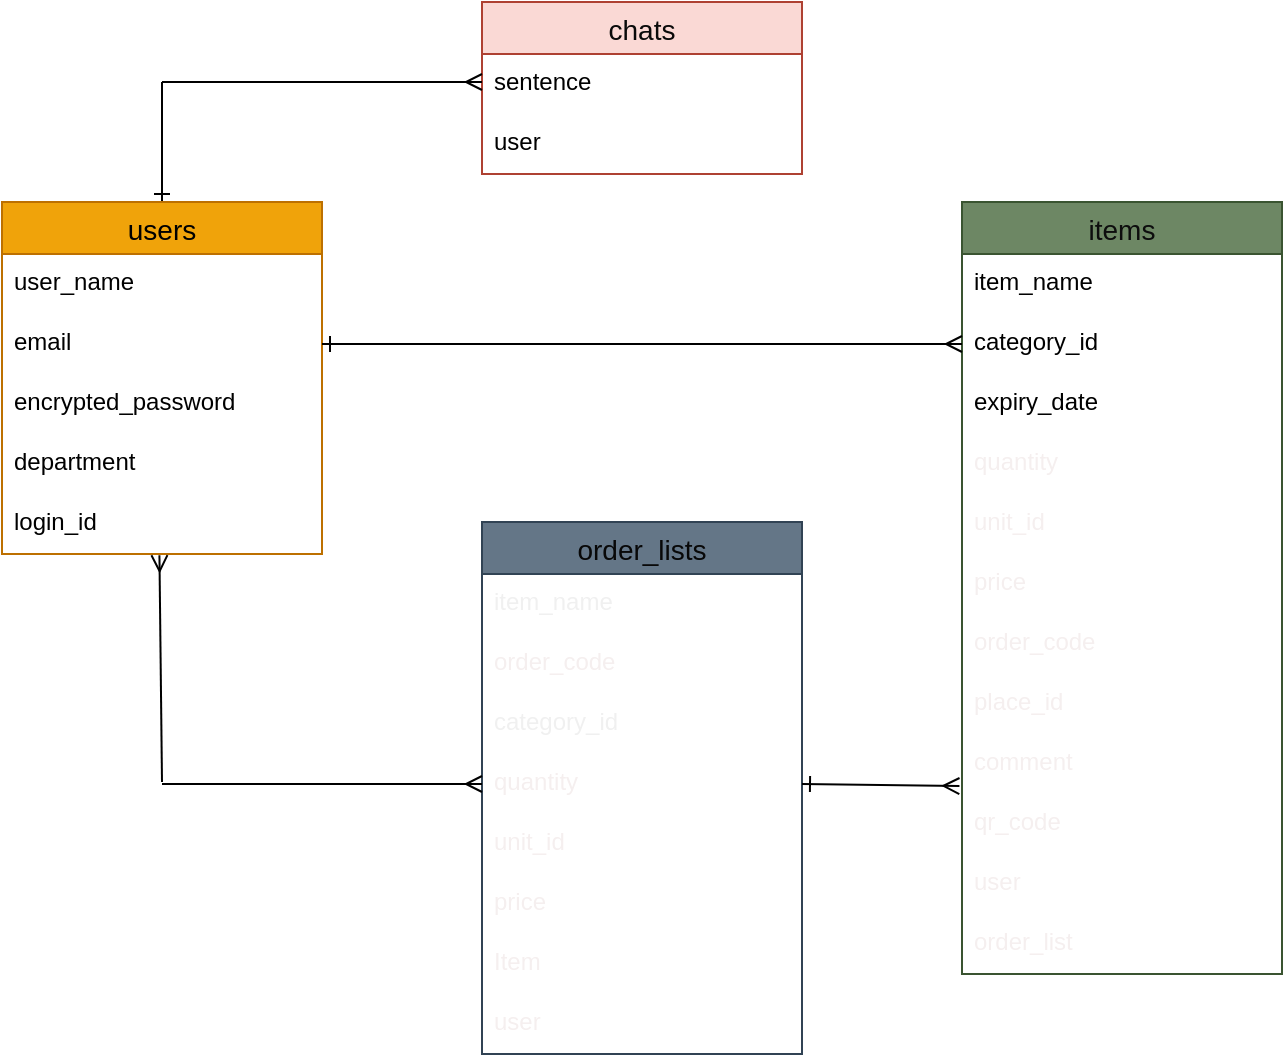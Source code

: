 <mxfile>
    <diagram id="htKWxjCpoKidgbFGcMiQ" name="ページ1">
        <mxGraphModel dx="772" dy="563" grid="1" gridSize="10" guides="1" tooltips="1" connect="1" arrows="1" fold="1" page="1" pageScale="1" pageWidth="827" pageHeight="1169" math="0" shadow="0">
            <root>
                <mxCell id="0"/>
                <mxCell id="1" parent="0"/>
                <mxCell id="j9PeuxUBEROyBElXUbgL-61" style="edgeStyle=none;html=1;exitX=0.5;exitY=0;exitDx=0;exitDy=0;fontColor=#f5efef;endArrow=none;endFill=0;startArrow=ERone;startFill=0;" parent="1" source="j9PeuxUBEROyBElXUbgL-26" edge="1">
                    <mxGeometry relative="1" as="geometry">
                        <mxPoint x="120" y="60" as="targetPoint"/>
                    </mxGeometry>
                </mxCell>
                <mxCell id="j9PeuxUBEROyBElXUbgL-26" value="users" style="swimlane;fontStyle=0;childLayout=stackLayout;horizontal=1;startSize=26;horizontalStack=0;resizeParent=1;resizeParentMax=0;resizeLast=0;collapsible=1;marginBottom=0;align=center;fontSize=14;fillColor=#f0a30a;strokeColor=#BD7000;fontColor=#000000;" parent="1" vertex="1">
                    <mxGeometry x="40" y="120" width="160" height="176" as="geometry"/>
                </mxCell>
                <mxCell id="j9PeuxUBEROyBElXUbgL-27" value="user_name" style="text;strokeColor=none;fillColor=none;spacingLeft=4;spacingRight=4;overflow=hidden;rotatable=0;points=[[0,0.5],[1,0.5]];portConstraint=eastwest;fontSize=12;" parent="j9PeuxUBEROyBElXUbgL-26" vertex="1">
                    <mxGeometry y="26" width="160" height="30" as="geometry"/>
                </mxCell>
                <mxCell id="j9PeuxUBEROyBElXUbgL-38" value="email" style="text;strokeColor=none;fillColor=none;spacingLeft=4;spacingRight=4;overflow=hidden;rotatable=0;points=[[0,0.5],[1,0.5]];portConstraint=eastwest;fontSize=12;" parent="j9PeuxUBEROyBElXUbgL-26" vertex="1">
                    <mxGeometry y="56" width="160" height="30" as="geometry"/>
                </mxCell>
                <mxCell id="j9PeuxUBEROyBElXUbgL-28" value="encrypted_password" style="text;strokeColor=none;fillColor=none;spacingLeft=4;spacingRight=4;overflow=hidden;rotatable=0;points=[[0,0.5],[1,0.5]];portConstraint=eastwest;fontSize=12;" parent="j9PeuxUBEROyBElXUbgL-26" vertex="1">
                    <mxGeometry y="86" width="160" height="30" as="geometry"/>
                </mxCell>
                <mxCell id="j9PeuxUBEROyBElXUbgL-39" value="department" style="text;strokeColor=none;fillColor=none;spacingLeft=4;spacingRight=4;overflow=hidden;rotatable=0;points=[[0,0.5],[1,0.5]];portConstraint=eastwest;fontSize=12;" parent="j9PeuxUBEROyBElXUbgL-26" vertex="1">
                    <mxGeometry y="116" width="160" height="30" as="geometry"/>
                </mxCell>
                <mxCell id="j9PeuxUBEROyBElXUbgL-29" value="login_id" style="text;strokeColor=none;fillColor=none;spacingLeft=4;spacingRight=4;overflow=hidden;rotatable=0;points=[[0,0.5],[1,0.5]];portConstraint=eastwest;fontSize=12;" parent="j9PeuxUBEROyBElXUbgL-26" vertex="1">
                    <mxGeometry y="146" width="160" height="30" as="geometry"/>
                </mxCell>
                <mxCell id="j9PeuxUBEROyBElXUbgL-30" value="chats" style="swimlane;fontStyle=0;childLayout=stackLayout;horizontal=1;startSize=26;horizontalStack=0;resizeParent=1;resizeParentMax=0;resizeLast=0;collapsible=1;marginBottom=0;align=center;fontSize=14;fillColor=#fad9d5;strokeColor=#ae4132;fontColor=#0a0a0a;" parent="1" vertex="1">
                    <mxGeometry x="280" y="20" width="160" height="86" as="geometry"/>
                </mxCell>
                <mxCell id="j9PeuxUBEROyBElXUbgL-31" value="sentence" style="text;strokeColor=none;fillColor=none;spacingLeft=4;spacingRight=4;overflow=hidden;rotatable=0;points=[[0,0.5],[1,0.5]];portConstraint=eastwest;fontSize=12;" parent="j9PeuxUBEROyBElXUbgL-30" vertex="1">
                    <mxGeometry y="26" width="160" height="30" as="geometry"/>
                </mxCell>
                <mxCell id="j9PeuxUBEROyBElXUbgL-32" value="user" style="text;strokeColor=none;fillColor=none;spacingLeft=4;spacingRight=4;overflow=hidden;rotatable=0;points=[[0,0.5],[1,0.5]];portConstraint=eastwest;fontSize=12;" parent="j9PeuxUBEROyBElXUbgL-30" vertex="1">
                    <mxGeometry y="56" width="160" height="30" as="geometry"/>
                </mxCell>
                <mxCell id="j9PeuxUBEROyBElXUbgL-34" value="items" style="swimlane;fontStyle=0;childLayout=stackLayout;horizontal=1;startSize=26;horizontalStack=0;resizeParent=1;resizeParentMax=0;resizeLast=0;collapsible=1;marginBottom=0;align=center;fontSize=14;fillColor=#6d8764;fontColor=#0d0d0d;strokeColor=#3A5431;" parent="1" vertex="1">
                    <mxGeometry x="520" y="120" width="160" height="386" as="geometry"/>
                </mxCell>
                <mxCell id="j9PeuxUBEROyBElXUbgL-35" value="item_name" style="text;strokeColor=none;fillColor=none;spacingLeft=4;spacingRight=4;overflow=hidden;rotatable=0;points=[[0,0.5],[1,0.5]];portConstraint=eastwest;fontSize=12;" parent="j9PeuxUBEROyBElXUbgL-34" vertex="1">
                    <mxGeometry y="26" width="160" height="30" as="geometry"/>
                </mxCell>
                <mxCell id="j9PeuxUBEROyBElXUbgL-36" value="category_id" style="text;strokeColor=none;fillColor=none;spacingLeft=4;spacingRight=4;overflow=hidden;rotatable=0;points=[[0,0.5],[1,0.5]];portConstraint=eastwest;fontSize=12;" parent="j9PeuxUBEROyBElXUbgL-34" vertex="1">
                    <mxGeometry y="56" width="160" height="30" as="geometry"/>
                </mxCell>
                <mxCell id="j9PeuxUBEROyBElXUbgL-37" value="expiry_date" style="text;strokeColor=none;fillColor=none;spacingLeft=4;spacingRight=4;overflow=hidden;rotatable=0;points=[[0,0.5],[1,0.5]];portConstraint=eastwest;fontSize=12;" parent="j9PeuxUBEROyBElXUbgL-34" vertex="1">
                    <mxGeometry y="86" width="160" height="30" as="geometry"/>
                </mxCell>
                <mxCell id="j9PeuxUBEROyBElXUbgL-53" value="quantity" style="text;strokeColor=none;fillColor=none;spacingLeft=4;spacingRight=4;overflow=hidden;rotatable=0;points=[[0,0.5],[1,0.5]];portConstraint=eastwest;fontSize=12;fontColor=#f5efef;" parent="j9PeuxUBEROyBElXUbgL-34" vertex="1">
                    <mxGeometry y="116" width="160" height="30" as="geometry"/>
                </mxCell>
                <mxCell id="j9PeuxUBEROyBElXUbgL-54" value="unit_id" style="text;strokeColor=none;fillColor=none;spacingLeft=4;spacingRight=4;overflow=hidden;rotatable=0;points=[[0,0.5],[1,0.5]];portConstraint=eastwest;fontSize=12;fontColor=#f5efef;" parent="j9PeuxUBEROyBElXUbgL-34" vertex="1">
                    <mxGeometry y="146" width="160" height="30" as="geometry"/>
                </mxCell>
                <mxCell id="j9PeuxUBEROyBElXUbgL-51" value="price" style="text;strokeColor=none;fillColor=none;spacingLeft=4;spacingRight=4;overflow=hidden;rotatable=0;points=[[0,0.5],[1,0.5]];portConstraint=eastwest;fontSize=12;fontColor=#f5efef;" parent="j9PeuxUBEROyBElXUbgL-34" vertex="1">
                    <mxGeometry y="176" width="160" height="30" as="geometry"/>
                </mxCell>
                <mxCell id="j9PeuxUBEROyBElXUbgL-56" value="order_code" style="text;strokeColor=none;fillColor=none;spacingLeft=4;spacingRight=4;overflow=hidden;rotatable=0;points=[[0,0.5],[1,0.5]];portConstraint=eastwest;fontSize=12;fontColor=#f5efef;" parent="j9PeuxUBEROyBElXUbgL-34" vertex="1">
                    <mxGeometry y="206" width="160" height="30" as="geometry"/>
                </mxCell>
                <mxCell id="j9PeuxUBEROyBElXUbgL-52" value="place_id" style="text;strokeColor=none;fillColor=none;spacingLeft=4;spacingRight=4;overflow=hidden;rotatable=0;points=[[0,0.5],[1,0.5]];portConstraint=eastwest;fontSize=12;fontColor=#f5efef;" parent="j9PeuxUBEROyBElXUbgL-34" vertex="1">
                    <mxGeometry y="236" width="160" height="30" as="geometry"/>
                </mxCell>
                <mxCell id="j9PeuxUBEROyBElXUbgL-55" value="comment" style="text;strokeColor=none;fillColor=none;spacingLeft=4;spacingRight=4;overflow=hidden;rotatable=0;points=[[0,0.5],[1,0.5]];portConstraint=eastwest;fontSize=12;fontColor=#f5efef;" parent="j9PeuxUBEROyBElXUbgL-34" vertex="1">
                    <mxGeometry y="266" width="160" height="30" as="geometry"/>
                </mxCell>
                <mxCell id="j9PeuxUBEROyBElXUbgL-57" value="qr_code" style="text;strokeColor=none;fillColor=none;spacingLeft=4;spacingRight=4;overflow=hidden;rotatable=0;points=[[0,0.5],[1,0.5]];portConstraint=eastwest;fontSize=12;fontColor=#f5efef;" parent="j9PeuxUBEROyBElXUbgL-34" vertex="1">
                    <mxGeometry y="296" width="160" height="30" as="geometry"/>
                </mxCell>
                <mxCell id="j9PeuxUBEROyBElXUbgL-58" value="user" style="text;strokeColor=none;fillColor=none;spacingLeft=4;spacingRight=4;overflow=hidden;rotatable=0;points=[[0,0.5],[1,0.5]];portConstraint=eastwest;fontSize=12;fontColor=#f5efef;" parent="j9PeuxUBEROyBElXUbgL-34" vertex="1">
                    <mxGeometry y="326" width="160" height="30" as="geometry"/>
                </mxCell>
                <mxCell id="j9PeuxUBEROyBElXUbgL-60" value="order_list" style="text;strokeColor=none;fillColor=none;spacingLeft=4;spacingRight=4;overflow=hidden;rotatable=0;points=[[0,0.5],[1,0.5]];portConstraint=eastwest;fontSize=12;fontColor=#f5efef;" parent="j9PeuxUBEROyBElXUbgL-34" vertex="1">
                    <mxGeometry y="356" width="160" height="30" as="geometry"/>
                </mxCell>
                <mxCell id="j9PeuxUBEROyBElXUbgL-41" value="order_lists" style="swimlane;fontStyle=0;childLayout=stackLayout;horizontal=1;startSize=26;horizontalStack=0;resizeParent=1;resizeParentMax=0;resizeLast=0;collapsible=1;marginBottom=0;align=center;fontSize=14;strokeColor=#314354;fillColor=#647687;fontColor=#080808;" parent="1" vertex="1">
                    <mxGeometry x="280" y="280" width="160" height="266" as="geometry"/>
                </mxCell>
                <mxCell id="j9PeuxUBEROyBElXUbgL-42" value="item_name" style="text;strokeColor=none;fillColor=none;spacingLeft=4;spacingRight=4;overflow=hidden;rotatable=0;points=[[0,0.5],[1,0.5]];portConstraint=eastwest;fontSize=12;fontColor=#F0F0F0;" parent="j9PeuxUBEROyBElXUbgL-41" vertex="1">
                    <mxGeometry y="26" width="160" height="30" as="geometry"/>
                </mxCell>
                <mxCell id="j9PeuxUBEROyBElXUbgL-44" value="order_code" style="text;strokeColor=none;fillColor=none;spacingLeft=4;spacingRight=4;overflow=hidden;rotatable=0;points=[[0,0.5],[1,0.5]];portConstraint=eastwest;fontSize=12;fontColor=#f5efef;" parent="j9PeuxUBEROyBElXUbgL-41" vertex="1">
                    <mxGeometry y="56" width="160" height="30" as="geometry"/>
                </mxCell>
                <mxCell id="j9PeuxUBEROyBElXUbgL-43" value="category_id" style="text;strokeColor=none;fillColor=none;spacingLeft=4;spacingRight=4;overflow=hidden;rotatable=0;points=[[0,0.5],[1,0.5]];portConstraint=eastwest;fontSize=12;fontColor=#F0F0F0;" parent="j9PeuxUBEROyBElXUbgL-41" vertex="1">
                    <mxGeometry y="86" width="160" height="30" as="geometry"/>
                </mxCell>
                <mxCell id="j9PeuxUBEROyBElXUbgL-49" value="quantity" style="text;strokeColor=none;fillColor=none;spacingLeft=4;spacingRight=4;overflow=hidden;rotatable=0;points=[[0,0.5],[1,0.5]];portConstraint=eastwest;fontSize=12;fontColor=#f5efef;" parent="j9PeuxUBEROyBElXUbgL-41" vertex="1">
                    <mxGeometry y="116" width="160" height="30" as="geometry"/>
                </mxCell>
                <mxCell id="j9PeuxUBEROyBElXUbgL-48" value="unit_id" style="text;strokeColor=none;fillColor=none;spacingLeft=4;spacingRight=4;overflow=hidden;rotatable=0;points=[[0,0.5],[1,0.5]];portConstraint=eastwest;fontSize=12;fontColor=#f5efef;" parent="j9PeuxUBEROyBElXUbgL-41" vertex="1">
                    <mxGeometry y="146" width="160" height="30" as="geometry"/>
                </mxCell>
                <mxCell id="j9PeuxUBEROyBElXUbgL-46" value="price" style="text;strokeColor=none;fillColor=none;spacingLeft=4;spacingRight=4;overflow=hidden;rotatable=0;points=[[0,0.5],[1,0.5]];portConstraint=eastwest;fontSize=12;fontColor=#f5efef;" parent="j9PeuxUBEROyBElXUbgL-41" vertex="1">
                    <mxGeometry y="176" width="160" height="30" as="geometry"/>
                </mxCell>
                <mxCell id="j9PeuxUBEROyBElXUbgL-50" value="Item" style="text;strokeColor=none;fillColor=none;spacingLeft=4;spacingRight=4;overflow=hidden;rotatable=0;points=[[0,0.5],[1,0.5]];portConstraint=eastwest;fontSize=12;fontColor=#f5efef;" parent="j9PeuxUBEROyBElXUbgL-41" vertex="1">
                    <mxGeometry y="206" width="160" height="30" as="geometry"/>
                </mxCell>
                <mxCell id="j9PeuxUBEROyBElXUbgL-45" value="user" style="text;strokeColor=none;fillColor=none;spacingLeft=4;spacingRight=4;overflow=hidden;rotatable=0;points=[[0,0.5],[1,0.5]];portConstraint=eastwest;fontSize=12;fontColor=#f5efef;" parent="j9PeuxUBEROyBElXUbgL-41" vertex="1">
                    <mxGeometry y="236" width="160" height="30" as="geometry"/>
                </mxCell>
                <mxCell id="j9PeuxUBEROyBElXUbgL-62" style="edgeStyle=none;html=1;exitX=0;exitY=0.5;exitDx=0;exitDy=0;fontColor=#f5efef;endArrow=none;endFill=0;startArrow=ERmany;startFill=0;" parent="1" edge="1">
                    <mxGeometry relative="1" as="geometry">
                        <mxPoint x="120" y="60" as="targetPoint"/>
                        <mxPoint x="280" y="60" as="sourcePoint"/>
                    </mxGeometry>
                </mxCell>
                <mxCell id="j9PeuxUBEROyBElXUbgL-63" style="edgeStyle=none;html=1;exitX=0;exitY=0.5;exitDx=0;exitDy=0;fontColor=#f5efef;startArrow=ERmany;startFill=0;endArrow=none;endFill=0;" parent="1" source="j9PeuxUBEROyBElXUbgL-49" edge="1">
                    <mxGeometry relative="1" as="geometry">
                        <mxPoint x="120" y="411" as="targetPoint"/>
                    </mxGeometry>
                </mxCell>
                <mxCell id="j9PeuxUBEROyBElXUbgL-65" value="" style="edgeStyle=none;orthogonalLoop=1;jettySize=auto;html=1;fontColor=#f5efef;startArrow=ERmany;startFill=0;endArrow=none;endFill=0;exitX=0.492;exitY=1.187;exitDx=0;exitDy=0;exitPerimeter=0;" parent="1" edge="1">
                    <mxGeometry width="100" relative="1" as="geometry">
                        <mxPoint x="118.72" y="296.61" as="sourcePoint"/>
                        <mxPoint x="120" y="410" as="targetPoint"/>
                        <Array as="points"/>
                    </mxGeometry>
                </mxCell>
                <mxCell id="j9PeuxUBEROyBElXUbgL-66" style="edgeStyle=none;html=1;exitX=1;exitY=0.5;exitDx=0;exitDy=0;entryX=0;entryY=0.5;entryDx=0;entryDy=0;fontColor=#f5efef;startArrow=ERone;startFill=0;endArrow=ERmany;endFill=0;" parent="1" source="j9PeuxUBEROyBElXUbgL-38" target="j9PeuxUBEROyBElXUbgL-36" edge="1">
                    <mxGeometry relative="1" as="geometry"/>
                </mxCell>
                <mxCell id="j9PeuxUBEROyBElXUbgL-67" style="edgeStyle=none;html=1;exitX=1;exitY=0.5;exitDx=0;exitDy=0;entryX=-0.008;entryY=0.867;entryDx=0;entryDy=0;entryPerimeter=0;fontColor=#f5efef;startArrow=ERone;startFill=0;endArrow=ERmany;endFill=0;" parent="1" source="j9PeuxUBEROyBElXUbgL-49" target="j9PeuxUBEROyBElXUbgL-55" edge="1">
                    <mxGeometry relative="1" as="geometry"/>
                </mxCell>
            </root>
        </mxGraphModel>
    </diagram>
    <diagram id="gOOsFPXKLMEWzttnoAqA" name="ページ2">
        <mxGraphModel dx="772" dy="563" grid="1" gridSize="10" guides="1" tooltips="1" connect="1" arrows="1" fold="1" page="1" pageScale="1" pageWidth="827" pageHeight="1169" math="0" shadow="0">
            <root>
                <mxCell id="0"/>
                <mxCell id="1" parent="0"/>
                <mxCell id="oO4gHy5amEIiPWi_o0kt-22" style="edgeStyle=none;html=1;exitX=0.5;exitY=0;exitDx=0;exitDy=0;endArrow=none;endFill=0;" parent="1" source="oO4gHy5amEIiPWi_o0kt-1" edge="1">
                    <mxGeometry relative="1" as="geometry">
                        <mxPoint x="90" y="80" as="targetPoint"/>
                    </mxGeometry>
                </mxCell>
                <mxCell id="oO4gHy5amEIiPWi_o0kt-23" style="edgeStyle=none;html=1;exitX=0.5;exitY=1;exitDx=0;exitDy=0;endArrow=none;endFill=0;" parent="1" source="oO4gHy5amEIiPWi_o0kt-1" edge="1">
                    <mxGeometry relative="1" as="geometry">
                        <mxPoint x="90" y="200" as="targetPoint"/>
                    </mxGeometry>
                </mxCell>
                <mxCell id="oO4gHy5amEIiPWi_o0kt-1" value="トップページ" style="rounded=1;arcSize=10;whiteSpace=wrap;html=1;align=center;" parent="1" vertex="1">
                    <mxGeometry x="40" y="120" width="100" height="40" as="geometry"/>
                </mxCell>
                <mxCell id="oO4gHy5amEIiPWi_o0kt-25" style="edgeStyle=none;html=1;exitX=0;exitY=0.5;exitDx=0;exitDy=0;endArrow=none;endFill=0;" parent="1" source="oO4gHy5amEIiPWi_o0kt-2" edge="1">
                    <mxGeometry relative="1" as="geometry">
                        <mxPoint x="90" y="80" as="targetPoint"/>
                    </mxGeometry>
                </mxCell>
                <mxCell id="oO4gHy5amEIiPWi_o0kt-28" value="" style="edgeStyle=none;html=1;endArrow=none;endFill=0;" parent="1" edge="1">
                    <mxGeometry relative="1" as="geometry">
                        <mxPoint x="250" y="80" as="sourcePoint"/>
                        <mxPoint x="330" y="80" as="targetPoint"/>
                    </mxGeometry>
                </mxCell>
                <mxCell id="oO4gHy5amEIiPWi_o0kt-2" value="管理者登録ページ" style="rounded=1;arcSize=10;whiteSpace=wrap;html=1;align=center;" parent="1" vertex="1">
                    <mxGeometry x="160" y="60" width="100" height="40" as="geometry"/>
                </mxCell>
                <mxCell id="oO4gHy5amEIiPWi_o0kt-26" style="edgeStyle=none;html=1;endArrow=none;endFill=0;" parent="1" source="oO4gHy5amEIiPWi_o0kt-4" edge="1">
                    <mxGeometry relative="1" as="geometry">
                        <mxPoint x="330" y="80" as="targetPoint"/>
                    </mxGeometry>
                </mxCell>
                <mxCell id="oO4gHy5amEIiPWi_o0kt-31" style="edgeStyle=none;html=1;exitX=0.5;exitY=1;exitDx=0;exitDy=0;endArrow=none;endFill=0;" parent="1" source="oO4gHy5amEIiPWi_o0kt-4" edge="1">
                    <mxGeometry relative="1" as="geometry">
                        <mxPoint x="330" y="200" as="targetPoint"/>
                    </mxGeometry>
                </mxCell>
                <mxCell id="oO4gHy5amEIiPWi_o0kt-32" style="edgeStyle=none;html=1;exitX=0.75;exitY=1;exitDx=0;exitDy=0;entryX=0.75;entryY=0;entryDx=0;entryDy=0;endArrow=none;endFill=0;" parent="1" source="oO4gHy5amEIiPWi_o0kt-4" target="oO4gHy5amEIiPWi_o0kt-6" edge="1">
                    <mxGeometry relative="1" as="geometry"/>
                </mxCell>
                <mxCell id="oO4gHy5amEIiPWi_o0kt-33" style="edgeStyle=none;html=1;exitX=1;exitY=0.5;exitDx=0;exitDy=0;endArrow=none;endFill=0;entryX=0;entryY=0.5;entryDx=0;entryDy=0;" parent="1" source="oO4gHy5amEIiPWi_o0kt-4" target="oO4gHy5amEIiPWi_o0kt-10" edge="1">
                    <mxGeometry relative="1" as="geometry">
                        <mxPoint x="400" y="140" as="targetPoint"/>
                    </mxGeometry>
                </mxCell>
                <mxCell id="oO4gHy5amEIiPWi_o0kt-4" value="商品一覧ページ" style="rounded=1;arcSize=10;whiteSpace=wrap;html=1;align=center;" parent="1" vertex="1">
                    <mxGeometry x="280" y="120" width="100" height="40" as="geometry"/>
                </mxCell>
                <mxCell id="oO4gHy5amEIiPWi_o0kt-24" style="edgeStyle=none;html=1;exitX=0;exitY=0.5;exitDx=0;exitDy=0;endArrow=none;endFill=0;" parent="1" source="oO4gHy5amEIiPWi_o0kt-5" edge="1">
                    <mxGeometry relative="1" as="geometry">
                        <mxPoint x="90" y="200" as="targetPoint"/>
                    </mxGeometry>
                </mxCell>
                <mxCell id="oO4gHy5amEIiPWi_o0kt-30" style="edgeStyle=none;html=1;exitX=1;exitY=0.5;exitDx=0;exitDy=0;endArrow=none;endFill=0;" parent="1" source="oO4gHy5amEIiPWi_o0kt-5" edge="1">
                    <mxGeometry relative="1" as="geometry">
                        <mxPoint x="330" y="200" as="targetPoint"/>
                    </mxGeometry>
                </mxCell>
                <mxCell id="oO4gHy5amEIiPWi_o0kt-5" value="ログインページ" style="rounded=1;arcSize=10;whiteSpace=wrap;html=1;align=center;" parent="1" vertex="1">
                    <mxGeometry x="160" y="180" width="100" height="40" as="geometry"/>
                </mxCell>
                <mxCell id="oO4gHy5amEIiPWi_o0kt-6" value="チャット" style="rounded=1;arcSize=10;whiteSpace=wrap;html=1;align=center;" parent="1" vertex="1">
                    <mxGeometry x="280" y="240" width="100" height="40" as="geometry"/>
                </mxCell>
                <mxCell id="oO4gHy5amEIiPWi_o0kt-37" style="edgeStyle=none;html=1;exitX=0;exitY=0.5;exitDx=0;exitDy=0;endArrow=none;endFill=0;" parent="1" source="oO4gHy5amEIiPWi_o0kt-9" edge="1">
                    <mxGeometry relative="1" as="geometry">
                        <mxPoint x="400" y="60" as="targetPoint"/>
                    </mxGeometry>
                </mxCell>
                <mxCell id="oO4gHy5amEIiPWi_o0kt-9" value="オーダーリスト&lt;br&gt;ページ" style="rounded=1;arcSize=10;whiteSpace=wrap;html=1;align=center;" parent="1" vertex="1">
                    <mxGeometry x="420" y="40" width="100" height="40" as="geometry"/>
                </mxCell>
                <mxCell id="oO4gHy5amEIiPWi_o0kt-54" style="edgeStyle=none;html=1;exitX=1;exitY=0.5;exitDx=0;exitDy=0;entryX=0;entryY=0.5;entryDx=0;entryDy=0;endArrow=none;endFill=0;" parent="1" source="oO4gHy5amEIiPWi_o0kt-10" target="oO4gHy5amEIiPWi_o0kt-16" edge="1">
                    <mxGeometry relative="1" as="geometry"/>
                </mxCell>
                <mxCell id="oO4gHy5amEIiPWi_o0kt-10" value="商品詳細ページ" style="rounded=1;arcSize=10;whiteSpace=wrap;html=1;align=center;" parent="1" vertex="1">
                    <mxGeometry x="420" y="120" width="100" height="40" as="geometry"/>
                </mxCell>
                <mxCell id="oO4gHy5amEIiPWi_o0kt-38" style="edgeStyle=none;html=1;exitX=0;exitY=0.5;exitDx=0;exitDy=0;endArrow=none;endFill=0;" parent="1" source="oO4gHy5amEIiPWi_o0kt-11" edge="1">
                    <mxGeometry relative="1" as="geometry">
                        <mxPoint x="400" y="220" as="targetPoint"/>
                    </mxGeometry>
                </mxCell>
                <mxCell id="oO4gHy5amEIiPWi_o0kt-11" value="新規商品登録&lt;br&gt;ページ" style="rounded=1;arcSize=10;whiteSpace=wrap;html=1;align=center;" parent="1" vertex="1">
                    <mxGeometry x="420" y="200" width="100" height="40" as="geometry"/>
                </mxCell>
                <mxCell id="oO4gHy5amEIiPWi_o0kt-35" style="edgeStyle=none;html=1;exitX=0;exitY=0.5;exitDx=0;exitDy=0;endArrow=none;endFill=0;" parent="1" source="oO4gHy5amEIiPWi_o0kt-12" edge="1">
                    <mxGeometry relative="1" as="geometry">
                        <mxPoint x="401" y="300" as="targetPoint"/>
                        <mxPoint x="411" y="300" as="sourcePoint"/>
                    </mxGeometry>
                </mxCell>
                <mxCell id="oO4gHy5amEIiPWi_o0kt-40" style="edgeStyle=none;html=1;exitX=1;exitY=0.5;exitDx=0;exitDy=0;endArrow=none;endFill=0;" parent="1" source="oO4gHy5amEIiPWi_o0kt-12" edge="1">
                    <mxGeometry relative="1" as="geometry">
                        <mxPoint x="540" y="300" as="targetPoint"/>
                    </mxGeometry>
                </mxCell>
                <mxCell id="oO4gHy5amEIiPWi_o0kt-12" value="ユーザー管理&lt;br&gt;ページ" style="rounded=1;arcSize=10;whiteSpace=wrap;html=1;align=center;" parent="1" vertex="1">
                    <mxGeometry x="420" y="280" width="100" height="40" as="geometry"/>
                </mxCell>
                <mxCell id="oO4gHy5amEIiPWi_o0kt-39" style="edgeStyle=none;html=1;exitX=1;exitY=0.5;exitDx=0;exitDy=0;entryX=0;entryY=0.5;entryDx=0;entryDy=0;endArrow=none;endFill=0;" parent="1" source="oO4gHy5amEIiPWi_o0kt-13" target="oO4gHy5amEIiPWi_o0kt-21" edge="1">
                    <mxGeometry relative="1" as="geometry"/>
                </mxCell>
                <mxCell id="oO4gHy5amEIiPWi_o0kt-55" style="edgeStyle=none;html=1;exitX=0;exitY=0.5;exitDx=0;exitDy=0;endArrow=none;endFill=0;" parent="1" source="oO4gHy5amEIiPWi_o0kt-13" edge="1">
                    <mxGeometry relative="1" as="geometry">
                        <mxPoint x="400" y="410" as="targetPoint"/>
                    </mxGeometry>
                </mxCell>
                <mxCell id="oO4gHy5amEIiPWi_o0kt-13" value="ユーザー&lt;br&gt;マイページ" style="rounded=1;arcSize=10;whiteSpace=wrap;html=1;align=center;" parent="1" vertex="1">
                    <mxGeometry x="422" y="390" width="100" height="40" as="geometry"/>
                </mxCell>
                <mxCell id="oO4gHy5amEIiPWi_o0kt-16" value="編集ページ" style="rounded=1;arcSize=10;whiteSpace=wrap;html=1;align=center;" parent="1" vertex="1">
                    <mxGeometry x="560" y="121" width="100" height="40" as="geometry"/>
                </mxCell>
                <mxCell id="oO4gHy5amEIiPWi_o0kt-53" style="edgeStyle=none;html=1;exitX=0;exitY=0.5;exitDx=0;exitDy=0;endArrow=none;endFill=0;" parent="1" source="oO4gHy5amEIiPWi_o0kt-18" edge="1">
                    <mxGeometry relative="1" as="geometry">
                        <mxPoint x="540" y="252" as="targetPoint"/>
                    </mxGeometry>
                </mxCell>
                <mxCell id="oO4gHy5amEIiPWi_o0kt-18" value="詳細ページ" style="rounded=1;arcSize=10;whiteSpace=wrap;html=1;align=center;" parent="1" vertex="1">
                    <mxGeometry x="560" y="232" width="100" height="40" as="geometry"/>
                </mxCell>
                <mxCell id="oO4gHy5amEIiPWi_o0kt-44" style="edgeStyle=none;html=1;exitX=0;exitY=0.5;exitDx=0;exitDy=0;endArrow=none;endFill=0;" parent="1" source="oO4gHy5amEIiPWi_o0kt-19" edge="1">
                    <mxGeometry relative="1" as="geometry">
                        <mxPoint x="540" y="300" as="targetPoint"/>
                    </mxGeometry>
                </mxCell>
                <mxCell id="oO4gHy5amEIiPWi_o0kt-19" value="編集ページ" style="rounded=1;arcSize=10;whiteSpace=wrap;html=1;align=center;" parent="1" vertex="1">
                    <mxGeometry x="560" y="280" width="100" height="40" as="geometry"/>
                </mxCell>
                <mxCell id="oO4gHy5amEIiPWi_o0kt-52" style="edgeStyle=none;html=1;exitX=0;exitY=0.5;exitDx=0;exitDy=0;endArrow=none;endFill=0;" parent="1" source="oO4gHy5amEIiPWi_o0kt-20" edge="1">
                    <mxGeometry relative="1" as="geometry">
                        <mxPoint x="540" y="346" as="targetPoint"/>
                    </mxGeometry>
                </mxCell>
                <mxCell id="oO4gHy5amEIiPWi_o0kt-20" value="追加登録ページ" style="rounded=1;arcSize=10;whiteSpace=wrap;html=1;align=center;" parent="1" vertex="1">
                    <mxGeometry x="560" y="326" width="100" height="40" as="geometry"/>
                </mxCell>
                <mxCell id="oO4gHy5amEIiPWi_o0kt-21" value="編集ページ" style="rounded=1;arcSize=10;whiteSpace=wrap;html=1;align=center;" parent="1" vertex="1">
                    <mxGeometry x="560" y="390" width="100" height="40" as="geometry"/>
                </mxCell>
                <mxCell id="oO4gHy5amEIiPWi_o0kt-36" value="" style="edgeStyle=none;orthogonalLoop=1;jettySize=auto;html=1;endArrow=none;endFill=0;" parent="1" edge="1">
                    <mxGeometry width="100" relative="1" as="geometry">
                        <mxPoint x="400" y="60" as="sourcePoint"/>
                        <mxPoint x="400" y="410" as="targetPoint"/>
                        <Array as="points"/>
                    </mxGeometry>
                </mxCell>
                <mxCell id="oO4gHy5amEIiPWi_o0kt-41" value="" style="edgeStyle=none;orthogonalLoop=1;jettySize=auto;html=1;endArrow=none;endFill=0;" parent="1" edge="1">
                    <mxGeometry width="100" relative="1" as="geometry">
                        <mxPoint x="540" y="250" as="sourcePoint"/>
                        <mxPoint x="540" y="346" as="targetPoint"/>
                        <Array as="points"/>
                    </mxGeometry>
                </mxCell>
            </root>
        </mxGraphModel>
    </diagram>
</mxfile>